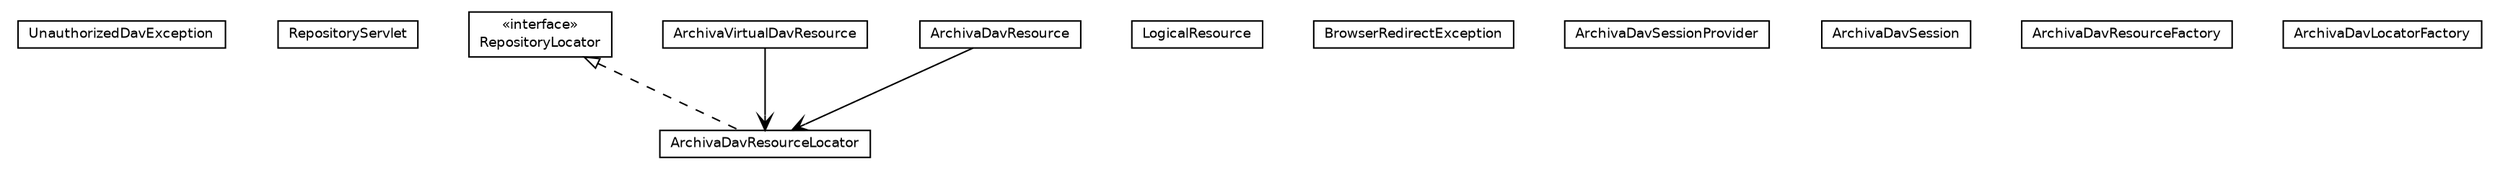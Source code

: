 #!/usr/local/bin/dot
#
# Class diagram 
# Generated by UmlGraph version 4.6 (http://www.spinellis.gr/sw/umlgraph)
#

digraph G {
	edge [fontname="Helvetica",fontsize=10,labelfontname="Helvetica",labelfontsize=10];
	node [fontname="Helvetica",fontsize=10,shape=plaintext];
	// org.apache.maven.archiva.webdav.UnauthorizedDavException
	c22153 [label=<<table border="0" cellborder="1" cellspacing="0" cellpadding="2" port="p" href="./UnauthorizedDavException.html">
		<tr><td><table border="0" cellspacing="0" cellpadding="1">
			<tr><td> UnauthorizedDavException </td></tr>
		</table></td></tr>
		</table>>, fontname="Helvetica", fontcolor="black", fontsize=9.0];
	// org.apache.maven.archiva.webdav.RepositoryServlet
	c22154 [label=<<table border="0" cellborder="1" cellspacing="0" cellpadding="2" port="p" href="./RepositoryServlet.html">
		<tr><td><table border="0" cellspacing="0" cellpadding="1">
			<tr><td> RepositoryServlet </td></tr>
		</table></td></tr>
		</table>>, fontname="Helvetica", fontcolor="black", fontsize=9.0];
	// org.apache.maven.archiva.webdav.RepositoryLocator
	c22155 [label=<<table border="0" cellborder="1" cellspacing="0" cellpadding="2" port="p" href="./RepositoryLocator.html">
		<tr><td><table border="0" cellspacing="0" cellpadding="1">
			<tr><td> &laquo;interface&raquo; </td></tr>
			<tr><td> RepositoryLocator </td></tr>
		</table></td></tr>
		</table>>, fontname="Helvetica", fontcolor="black", fontsize=9.0];
	// org.apache.maven.archiva.webdav.LogicalResource
	c22156 [label=<<table border="0" cellborder="1" cellspacing="0" cellpadding="2" port="p" href="./LogicalResource.html">
		<tr><td><table border="0" cellspacing="0" cellpadding="1">
			<tr><td> LogicalResource </td></tr>
		</table></td></tr>
		</table>>, fontname="Helvetica", fontcolor="black", fontsize=9.0];
	// org.apache.maven.archiva.webdav.BrowserRedirectException
	c22157 [label=<<table border="0" cellborder="1" cellspacing="0" cellpadding="2" port="p" href="./BrowserRedirectException.html">
		<tr><td><table border="0" cellspacing="0" cellpadding="1">
			<tr><td> BrowserRedirectException </td></tr>
		</table></td></tr>
		</table>>, fontname="Helvetica", fontcolor="black", fontsize=9.0];
	// org.apache.maven.archiva.webdav.ArchivaVirtualDavResource
	c22158 [label=<<table border="0" cellborder="1" cellspacing="0" cellpadding="2" port="p" href="./ArchivaVirtualDavResource.html">
		<tr><td><table border="0" cellspacing="0" cellpadding="1">
			<tr><td> ArchivaVirtualDavResource </td></tr>
		</table></td></tr>
		</table>>, fontname="Helvetica", fontcolor="black", fontsize=9.0];
	// org.apache.maven.archiva.webdav.ArchivaDavSessionProvider
	c22159 [label=<<table border="0" cellborder="1" cellspacing="0" cellpadding="2" port="p" href="./ArchivaDavSessionProvider.html">
		<tr><td><table border="0" cellspacing="0" cellpadding="1">
			<tr><td> ArchivaDavSessionProvider </td></tr>
		</table></td></tr>
		</table>>, fontname="Helvetica", fontcolor="black", fontsize=9.0];
	// org.apache.maven.archiva.webdav.ArchivaDavSession
	c22160 [label=<<table border="0" cellborder="1" cellspacing="0" cellpadding="2" port="p" href="./ArchivaDavSession.html">
		<tr><td><table border="0" cellspacing="0" cellpadding="1">
			<tr><td> ArchivaDavSession </td></tr>
		</table></td></tr>
		</table>>, fontname="Helvetica", fontcolor="black", fontsize=9.0];
	// org.apache.maven.archiva.webdav.ArchivaDavResourceLocator
	c22161 [label=<<table border="0" cellborder="1" cellspacing="0" cellpadding="2" port="p" href="./ArchivaDavResourceLocator.html">
		<tr><td><table border="0" cellspacing="0" cellpadding="1">
			<tr><td> ArchivaDavResourceLocator </td></tr>
		</table></td></tr>
		</table>>, fontname="Helvetica", fontcolor="black", fontsize=9.0];
	// org.apache.maven.archiva.webdav.ArchivaDavResourceFactory
	c22162 [label=<<table border="0" cellborder="1" cellspacing="0" cellpadding="2" port="p" href="./ArchivaDavResourceFactory.html">
		<tr><td><table border="0" cellspacing="0" cellpadding="1">
			<tr><td> ArchivaDavResourceFactory </td></tr>
		</table></td></tr>
		</table>>, fontname="Helvetica", fontcolor="black", fontsize=9.0];
	// org.apache.maven.archiva.webdav.ArchivaDavResource
	c22163 [label=<<table border="0" cellborder="1" cellspacing="0" cellpadding="2" port="p" href="./ArchivaDavResource.html">
		<tr><td><table border="0" cellspacing="0" cellpadding="1">
			<tr><td> ArchivaDavResource </td></tr>
		</table></td></tr>
		</table>>, fontname="Helvetica", fontcolor="black", fontsize=9.0];
	// org.apache.maven.archiva.webdav.ArchivaDavLocatorFactory
	c22164 [label=<<table border="0" cellborder="1" cellspacing="0" cellpadding="2" port="p" href="./ArchivaDavLocatorFactory.html">
		<tr><td><table border="0" cellspacing="0" cellpadding="1">
			<tr><td> ArchivaDavLocatorFactory </td></tr>
		</table></td></tr>
		</table>>, fontname="Helvetica", fontcolor="black", fontsize=9.0];
	//org.apache.maven.archiva.webdav.ArchivaDavResourceLocator implements org.apache.maven.archiva.webdav.RepositoryLocator
	c22155:p -> c22161:p [dir=back,arrowtail=empty,style=dashed];
	// org.apache.maven.archiva.webdav.ArchivaVirtualDavResource NAVASSOC org.apache.maven.archiva.webdav.ArchivaDavResourceLocator
	c22158:p -> c22161:p [taillabel="", label="", headlabel="", fontname="Helvetica", fontcolor="black", fontsize=10.0, color="black", arrowhead=open];
	// org.apache.maven.archiva.webdav.ArchivaDavResource NAVASSOC org.apache.maven.archiva.webdav.ArchivaDavResourceLocator
	c22163:p -> c22161:p [taillabel="", label="", headlabel="", fontname="Helvetica", fontcolor="black", fontsize=10.0, color="black", arrowhead=open];
}

